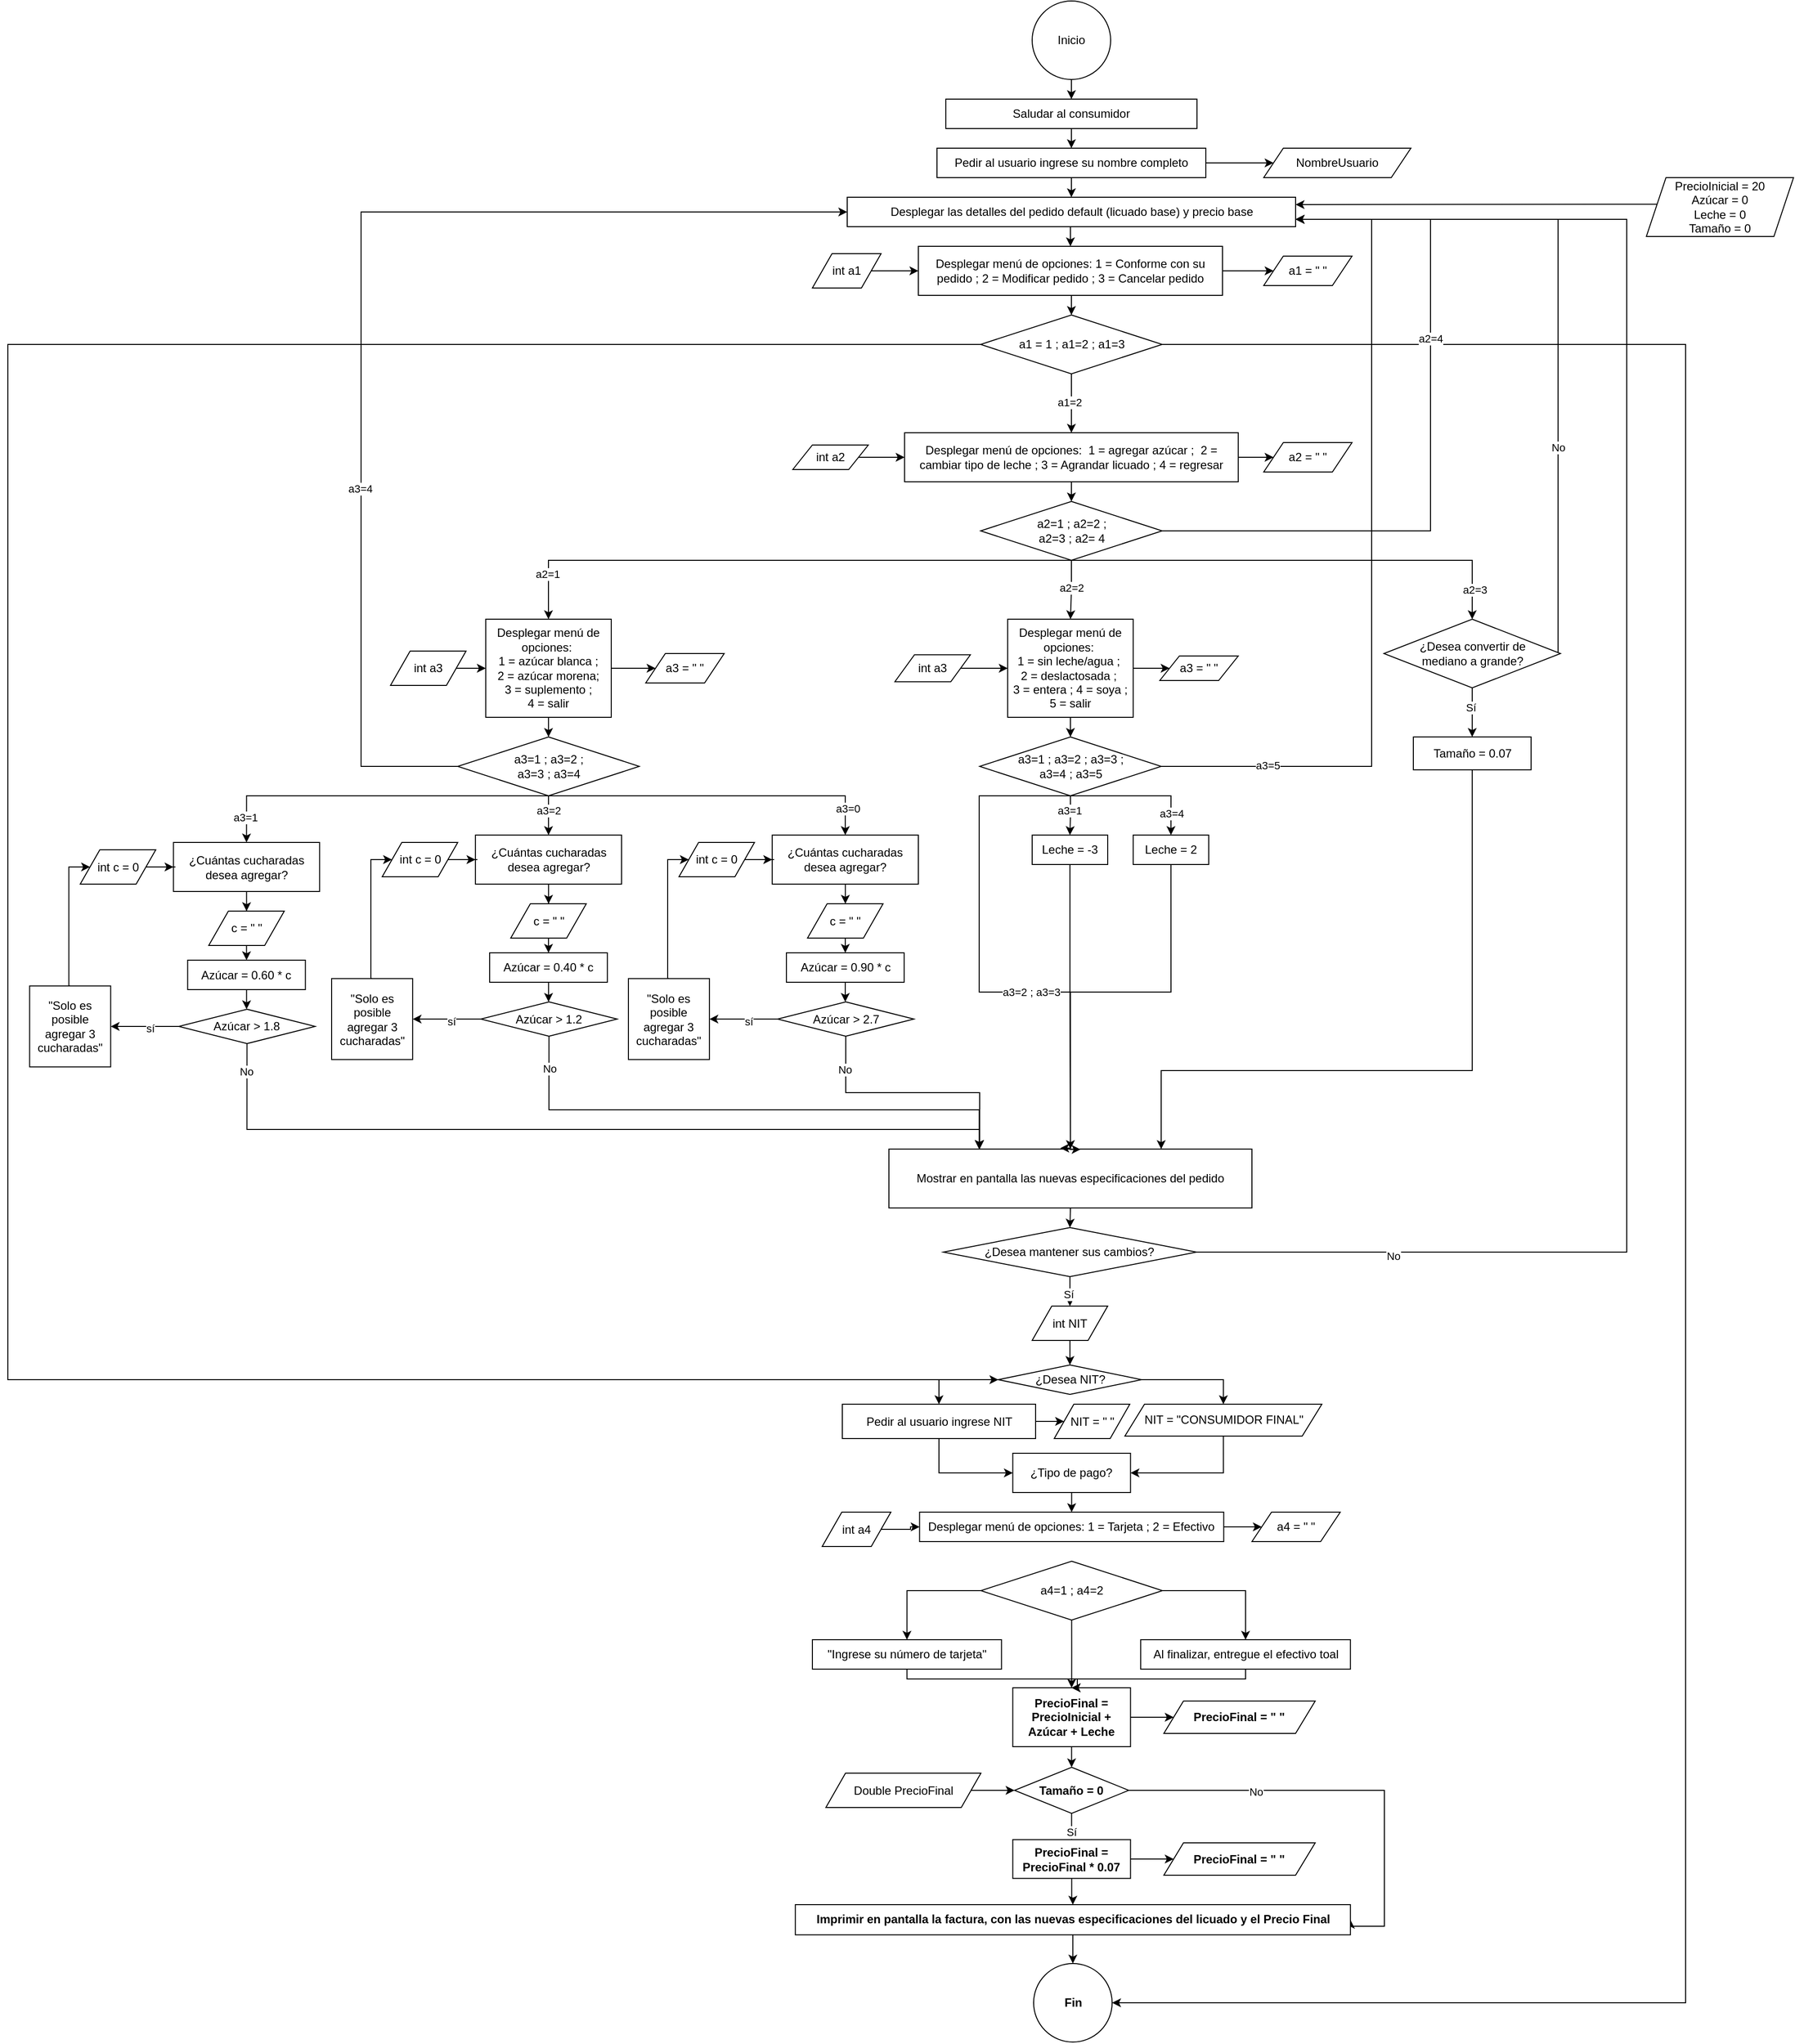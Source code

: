 <mxfile version="24.0.7" type="device">
  <diagram name="Página-1" id="f4ME4mft7RAecmG14nux">
    <mxGraphModel dx="6487" dy="2624" grid="1" gridSize="10" guides="1" tooltips="1" connect="1" arrows="1" fold="1" page="1" pageScale="1" pageWidth="827" pageHeight="1169" math="0" shadow="0">
      <root>
        <mxCell id="0" />
        <mxCell id="1" parent="0" />
        <mxCell id="KkR8MlcNK8oAM6XFenOb-17" style="edgeStyle=orthogonalEdgeStyle;rounded=0;orthogonalLoop=1;jettySize=auto;html=1;exitX=0.5;exitY=1;exitDx=0;exitDy=0;entryX=0.5;entryY=0;entryDx=0;entryDy=0;" edge="1" parent="1" source="KkR8MlcNK8oAM6XFenOb-1" target="KkR8MlcNK8oAM6XFenOb-2">
          <mxGeometry relative="1" as="geometry" />
        </mxCell>
        <mxCell id="KkR8MlcNK8oAM6XFenOb-1" value="Inicio" style="ellipse;whiteSpace=wrap;html=1;aspect=fixed;" vertex="1" parent="1">
          <mxGeometry x="548" y="150" width="80" height="80" as="geometry" />
        </mxCell>
        <mxCell id="KkR8MlcNK8oAM6XFenOb-19" style="edgeStyle=orthogonalEdgeStyle;rounded=0;orthogonalLoop=1;jettySize=auto;html=1;exitX=0.5;exitY=1;exitDx=0;exitDy=0;entryX=0.5;entryY=0;entryDx=0;entryDy=0;" edge="1" parent="1" source="KkR8MlcNK8oAM6XFenOb-2" target="KkR8MlcNK8oAM6XFenOb-3">
          <mxGeometry relative="1" as="geometry" />
        </mxCell>
        <mxCell id="KkR8MlcNK8oAM6XFenOb-2" value="Saludar al consumidor" style="whiteSpace=wrap;html=1;" vertex="1" parent="1">
          <mxGeometry x="460" y="250" width="256" height="30" as="geometry" />
        </mxCell>
        <mxCell id="KkR8MlcNK8oAM6XFenOb-11" style="edgeStyle=orthogonalEdgeStyle;rounded=0;orthogonalLoop=1;jettySize=auto;html=1;exitX=1;exitY=0.5;exitDx=0;exitDy=0;entryX=0;entryY=0.5;entryDx=0;entryDy=0;" edge="1" parent="1" source="KkR8MlcNK8oAM6XFenOb-3" target="KkR8MlcNK8oAM6XFenOb-7">
          <mxGeometry relative="1" as="geometry" />
        </mxCell>
        <mxCell id="KkR8MlcNK8oAM6XFenOb-20" style="edgeStyle=orthogonalEdgeStyle;rounded=0;orthogonalLoop=1;jettySize=auto;html=1;exitX=0.5;exitY=1;exitDx=0;exitDy=0;entryX=0.5;entryY=0;entryDx=0;entryDy=0;" edge="1" parent="1" source="KkR8MlcNK8oAM6XFenOb-3" target="KkR8MlcNK8oAM6XFenOb-4">
          <mxGeometry relative="1" as="geometry" />
        </mxCell>
        <mxCell id="KkR8MlcNK8oAM6XFenOb-3" value="Pedir al usuario ingrese su nombre completo" style="whiteSpace=wrap;html=1;" vertex="1" parent="1">
          <mxGeometry x="451" y="300" width="274" height="30" as="geometry" />
        </mxCell>
        <mxCell id="KkR8MlcNK8oAM6XFenOb-21" style="edgeStyle=orthogonalEdgeStyle;rounded=0;orthogonalLoop=1;jettySize=auto;html=1;exitX=0.5;exitY=1;exitDx=0;exitDy=0;entryX=0.5;entryY=0;entryDx=0;entryDy=0;" edge="1" parent="1" source="KkR8MlcNK8oAM6XFenOb-4" target="KkR8MlcNK8oAM6XFenOb-5">
          <mxGeometry relative="1" as="geometry" />
        </mxCell>
        <mxCell id="KkR8MlcNK8oAM6XFenOb-4" value="Desplegar las detalles del pedido default (licuado base) y precio base" style="whiteSpace=wrap;html=1;" vertex="1" parent="1">
          <mxGeometry x="359.5" y="350" width="457" height="30" as="geometry" />
        </mxCell>
        <mxCell id="KkR8MlcNK8oAM6XFenOb-25" value="" style="edgeStyle=orthogonalEdgeStyle;rounded=0;orthogonalLoop=1;jettySize=auto;html=1;" edge="1" parent="1" source="KkR8MlcNK8oAM6XFenOb-5" target="KkR8MlcNK8oAM6XFenOb-14">
          <mxGeometry relative="1" as="geometry" />
        </mxCell>
        <mxCell id="KkR8MlcNK8oAM6XFenOb-27" style="edgeStyle=orthogonalEdgeStyle;rounded=0;orthogonalLoop=1;jettySize=auto;html=1;exitX=0.5;exitY=1;exitDx=0;exitDy=0;entryX=0.5;entryY=0;entryDx=0;entryDy=0;" edge="1" parent="1" source="KkR8MlcNK8oAM6XFenOb-5" target="KkR8MlcNK8oAM6XFenOb-23">
          <mxGeometry relative="1" as="geometry" />
        </mxCell>
        <mxCell id="KkR8MlcNK8oAM6XFenOb-5" value="Desplegar menú de opciones: 1 = Conforme con su pedido ; 2 = Modificar pedido ; 3 = Cancelar pedido" style="whiteSpace=wrap;html=1;" vertex="1" parent="1">
          <mxGeometry x="432" y="400" width="310" height="50" as="geometry" />
        </mxCell>
        <mxCell id="KkR8MlcNK8oAM6XFenOb-12" style="edgeStyle=orthogonalEdgeStyle;rounded=0;orthogonalLoop=1;jettySize=auto;html=1;exitX=1;exitY=0.5;exitDx=0;exitDy=0;entryX=0;entryY=0.5;entryDx=0;entryDy=0;" edge="1" parent="1" source="KkR8MlcNK8oAM6XFenOb-6" target="KkR8MlcNK8oAM6XFenOb-5">
          <mxGeometry relative="1" as="geometry" />
        </mxCell>
        <mxCell id="KkR8MlcNK8oAM6XFenOb-6" value="int a1" style="shape=parallelogram;perimeter=parallelogramPerimeter;whiteSpace=wrap;html=1;fixedSize=1;" vertex="1" parent="1">
          <mxGeometry x="324" y="407.5" width="70" height="35" as="geometry" />
        </mxCell>
        <mxCell id="KkR8MlcNK8oAM6XFenOb-7" value="NombreUsuario" style="shape=parallelogram;perimeter=parallelogramPerimeter;whiteSpace=wrap;html=1;fixedSize=1;" vertex="1" parent="1">
          <mxGeometry x="784" y="300" width="150" height="30" as="geometry" />
        </mxCell>
        <mxCell id="KkR8MlcNK8oAM6XFenOb-10" style="edgeStyle=orthogonalEdgeStyle;rounded=0;orthogonalLoop=1;jettySize=auto;html=1;entryX=1;entryY=0.25;entryDx=0;entryDy=0;exitX=0.074;exitY=0.453;exitDx=0;exitDy=0;exitPerimeter=0;" edge="1" parent="1" source="KkR8MlcNK8oAM6XFenOb-8" target="KkR8MlcNK8oAM6XFenOb-4">
          <mxGeometry relative="1" as="geometry" />
        </mxCell>
        <mxCell id="KkR8MlcNK8oAM6XFenOb-8" value="PrecioInicial = 20&lt;div&gt;Azúcar = 0&lt;/div&gt;&lt;div&gt;Leche = 0&lt;/div&gt;&lt;div&gt;Tamaño = 0&lt;/div&gt;" style="shape=parallelogram;perimeter=parallelogramPerimeter;whiteSpace=wrap;html=1;fixedSize=1;" vertex="1" parent="1">
          <mxGeometry x="1174" y="330" width="150" height="60" as="geometry" />
        </mxCell>
        <mxCell id="KkR8MlcNK8oAM6XFenOb-14" value="a1 = &quot; &quot;" style="shape=parallelogram;perimeter=parallelogramPerimeter;whiteSpace=wrap;html=1;fixedSize=1;" vertex="1" parent="1">
          <mxGeometry x="784" y="410" width="90" height="30" as="geometry" />
        </mxCell>
        <mxCell id="KkR8MlcNK8oAM6XFenOb-29" style="edgeStyle=orthogonalEdgeStyle;rounded=0;orthogonalLoop=1;jettySize=auto;html=1;exitX=0.5;exitY=1;exitDx=0;exitDy=0;entryX=0.5;entryY=0;entryDx=0;entryDy=0;" edge="1" parent="1" source="KkR8MlcNK8oAM6XFenOb-23" target="KkR8MlcNK8oAM6XFenOb-28">
          <mxGeometry relative="1" as="geometry" />
        </mxCell>
        <mxCell id="KkR8MlcNK8oAM6XFenOb-30" value="a1=2" style="edgeLabel;html=1;align=center;verticalAlign=middle;resizable=0;points=[];" vertex="1" connectable="0" parent="KkR8MlcNK8oAM6XFenOb-29">
          <mxGeometry x="-0.028" y="-2" relative="1" as="geometry">
            <mxPoint as="offset" />
          </mxGeometry>
        </mxCell>
        <mxCell id="KkR8MlcNK8oAM6XFenOb-295" style="edgeStyle=orthogonalEdgeStyle;rounded=0;orthogonalLoop=1;jettySize=auto;html=1;exitX=0;exitY=0.5;exitDx=0;exitDy=0;entryX=0;entryY=0.5;entryDx=0;entryDy=0;" edge="1" parent="1" source="KkR8MlcNK8oAM6XFenOb-23" target="KkR8MlcNK8oAM6XFenOb-210">
          <mxGeometry relative="1" as="geometry">
            <Array as="points">
              <mxPoint x="-496" y="500" />
              <mxPoint x="-496" y="1555" />
            </Array>
          </mxGeometry>
        </mxCell>
        <mxCell id="KkR8MlcNK8oAM6XFenOb-296" style="edgeStyle=orthogonalEdgeStyle;rounded=0;orthogonalLoop=1;jettySize=auto;html=1;exitX=1;exitY=0.5;exitDx=0;exitDy=0;entryX=1;entryY=0.5;entryDx=0;entryDy=0;" edge="1" parent="1" source="KkR8MlcNK8oAM6XFenOb-23" target="KkR8MlcNK8oAM6XFenOb-290">
          <mxGeometry relative="1" as="geometry">
            <Array as="points">
              <mxPoint x="1214" y="500" />
              <mxPoint x="1214" y="2190" />
            </Array>
          </mxGeometry>
        </mxCell>
        <mxCell id="KkR8MlcNK8oAM6XFenOb-23" value="a1 = 1 ; a1=2 ; a1=3" style="rhombus;whiteSpace=wrap;html=1;" vertex="1" parent="1">
          <mxGeometry x="495.5" y="470" width="185" height="60" as="geometry" />
        </mxCell>
        <mxCell id="KkR8MlcNK8oAM6XFenOb-34" value="" style="edgeStyle=orthogonalEdgeStyle;rounded=0;orthogonalLoop=1;jettySize=auto;html=1;" edge="1" parent="1" source="KkR8MlcNK8oAM6XFenOb-28" target="KkR8MlcNK8oAM6XFenOb-32">
          <mxGeometry relative="1" as="geometry" />
        </mxCell>
        <mxCell id="KkR8MlcNK8oAM6XFenOb-36" style="edgeStyle=orthogonalEdgeStyle;rounded=0;orthogonalLoop=1;jettySize=auto;html=1;exitX=0.5;exitY=1;exitDx=0;exitDy=0;entryX=0.5;entryY=0;entryDx=0;entryDy=0;" edge="1" parent="1" source="KkR8MlcNK8oAM6XFenOb-28" target="KkR8MlcNK8oAM6XFenOb-35">
          <mxGeometry relative="1" as="geometry" />
        </mxCell>
        <mxCell id="KkR8MlcNK8oAM6XFenOb-28" value="Desplegar menú de opciones:&amp;nbsp; 1 = agregar azúcar ;&amp;nbsp; 2 = cambiar tipo de leche ; 3 = Agrandar licuado ; 4 = regresar" style="whiteSpace=wrap;html=1;" vertex="1" parent="1">
          <mxGeometry x="417.94" y="590" width="340.12" height="50" as="geometry" />
        </mxCell>
        <mxCell id="KkR8MlcNK8oAM6XFenOb-33" value="" style="edgeStyle=orthogonalEdgeStyle;rounded=0;orthogonalLoop=1;jettySize=auto;html=1;" edge="1" parent="1" source="KkR8MlcNK8oAM6XFenOb-31" target="KkR8MlcNK8oAM6XFenOb-28">
          <mxGeometry relative="1" as="geometry" />
        </mxCell>
        <mxCell id="KkR8MlcNK8oAM6XFenOb-31" value="int a2" style="shape=parallelogram;perimeter=parallelogramPerimeter;whiteSpace=wrap;html=1;fixedSize=1;" vertex="1" parent="1">
          <mxGeometry x="304" y="602.5" width="77" height="25" as="geometry" />
        </mxCell>
        <mxCell id="KkR8MlcNK8oAM6XFenOb-32" value="a2 = &quot; &quot;" style="shape=parallelogram;perimeter=parallelogramPerimeter;whiteSpace=wrap;html=1;fixedSize=1;" vertex="1" parent="1">
          <mxGeometry x="784" y="600" width="90" height="30" as="geometry" />
        </mxCell>
        <mxCell id="KkR8MlcNK8oAM6XFenOb-45" value="" style="edgeStyle=orthogonalEdgeStyle;rounded=0;orthogonalLoop=1;jettySize=auto;html=1;" edge="1" parent="1" source="KkR8MlcNK8oAM6XFenOb-35" target="KkR8MlcNK8oAM6XFenOb-38">
          <mxGeometry relative="1" as="geometry" />
        </mxCell>
        <mxCell id="KkR8MlcNK8oAM6XFenOb-46" value="a2=2" style="edgeLabel;html=1;align=center;verticalAlign=middle;resizable=0;points=[];" vertex="1" connectable="0" parent="KkR8MlcNK8oAM6XFenOb-45">
          <mxGeometry x="-0.104" relative="1" as="geometry">
            <mxPoint as="offset" />
          </mxGeometry>
        </mxCell>
        <mxCell id="KkR8MlcNK8oAM6XFenOb-52" style="edgeStyle=orthogonalEdgeStyle;rounded=0;orthogonalLoop=1;jettySize=auto;html=1;exitX=0.5;exitY=1;exitDx=0;exitDy=0;" edge="1" parent="1" source="KkR8MlcNK8oAM6XFenOb-35" target="KkR8MlcNK8oAM6XFenOb-47">
          <mxGeometry relative="1" as="geometry">
            <Array as="points">
              <mxPoint x="55.0" y="720" />
            </Array>
          </mxGeometry>
        </mxCell>
        <mxCell id="KkR8MlcNK8oAM6XFenOb-53" value="a2=1" style="edgeLabel;html=1;align=center;verticalAlign=middle;resizable=0;points=[];" vertex="1" connectable="0" parent="KkR8MlcNK8oAM6XFenOb-52">
          <mxGeometry x="0.843" y="-1" relative="1" as="geometry">
            <mxPoint as="offset" />
          </mxGeometry>
        </mxCell>
        <mxCell id="KkR8MlcNK8oAM6XFenOb-114" style="edgeStyle=orthogonalEdgeStyle;rounded=0;orthogonalLoop=1;jettySize=auto;html=1;exitX=1;exitY=0.5;exitDx=0;exitDy=0;entryX=1;entryY=0.75;entryDx=0;entryDy=0;" edge="1" parent="1" source="KkR8MlcNK8oAM6XFenOb-35" target="KkR8MlcNK8oAM6XFenOb-4">
          <mxGeometry relative="1" as="geometry">
            <Array as="points">
              <mxPoint x="954" y="690" />
              <mxPoint x="954" y="372" />
            </Array>
          </mxGeometry>
        </mxCell>
        <mxCell id="KkR8MlcNK8oAM6XFenOb-115" value="a2=4" style="edgeLabel;html=1;align=center;verticalAlign=middle;resizable=0;points=[];" vertex="1" connectable="0" parent="KkR8MlcNK8oAM6XFenOb-114">
          <mxGeometry x="0.29" relative="1" as="geometry">
            <mxPoint as="offset" />
          </mxGeometry>
        </mxCell>
        <mxCell id="KkR8MlcNK8oAM6XFenOb-187" style="edgeStyle=orthogonalEdgeStyle;rounded=0;orthogonalLoop=1;jettySize=auto;html=1;exitX=0.5;exitY=1;exitDx=0;exitDy=0;entryX=0.5;entryY=0;entryDx=0;entryDy=0;" edge="1" parent="1" source="KkR8MlcNK8oAM6XFenOb-35" target="KkR8MlcNK8oAM6XFenOb-110">
          <mxGeometry relative="1" as="geometry">
            <Array as="points">
              <mxPoint x="996" y="720" />
            </Array>
          </mxGeometry>
        </mxCell>
        <mxCell id="KkR8MlcNK8oAM6XFenOb-188" value="a2=3" style="edgeLabel;html=1;align=center;verticalAlign=middle;resizable=0;points=[];" vertex="1" connectable="0" parent="KkR8MlcNK8oAM6XFenOb-187">
          <mxGeometry x="0.87" y="2" relative="1" as="geometry">
            <mxPoint as="offset" />
          </mxGeometry>
        </mxCell>
        <mxCell id="KkR8MlcNK8oAM6XFenOb-35" value="a2=1 ; a2=2 ;&lt;div&gt;a2=3 ; a2= 4&lt;/div&gt;" style="rhombus;whiteSpace=wrap;html=1;" vertex="1" parent="1">
          <mxGeometry x="495.5" y="660" width="185" height="60" as="geometry" />
        </mxCell>
        <mxCell id="KkR8MlcNK8oAM6XFenOb-44" value="" style="edgeStyle=orthogonalEdgeStyle;rounded=0;orthogonalLoop=1;jettySize=auto;html=1;" edge="1" parent="1" source="KkR8MlcNK8oAM6XFenOb-38" target="KkR8MlcNK8oAM6XFenOb-43">
          <mxGeometry relative="1" as="geometry" />
        </mxCell>
        <mxCell id="KkR8MlcNK8oAM6XFenOb-168" style="edgeStyle=orthogonalEdgeStyle;rounded=0;orthogonalLoop=1;jettySize=auto;html=1;exitX=0.5;exitY=1;exitDx=0;exitDy=0;entryX=0.5;entryY=0;entryDx=0;entryDy=0;" edge="1" parent="1" source="KkR8MlcNK8oAM6XFenOb-38" target="KkR8MlcNK8oAM6XFenOb-106">
          <mxGeometry relative="1" as="geometry" />
        </mxCell>
        <mxCell id="KkR8MlcNK8oAM6XFenOb-38" value="Desplegar menú de opciones:&amp;nbsp;&lt;div&gt;1 = sin leche/agua ;&amp;nbsp;&lt;/div&gt;&lt;div&gt;2 = deslactosada ;&amp;nbsp;&lt;/div&gt;&lt;div&gt;3 = entera ; 4 = soya ; 5 = salir&lt;/div&gt;" style="whiteSpace=wrap;html=1;" vertex="1" parent="1">
          <mxGeometry x="523.05" y="780" width="127.9" height="100" as="geometry" />
        </mxCell>
        <mxCell id="KkR8MlcNK8oAM6XFenOb-39" style="edgeStyle=orthogonalEdgeStyle;rounded=0;orthogonalLoop=1;jettySize=auto;html=1;exitX=1;exitY=0.5;exitDx=0;exitDy=0;entryX=0;entryY=0.5;entryDx=0;entryDy=0;" edge="1" parent="1" source="KkR8MlcNK8oAM6XFenOb-40" target="KkR8MlcNK8oAM6XFenOb-38">
          <mxGeometry relative="1" as="geometry" />
        </mxCell>
        <mxCell id="KkR8MlcNK8oAM6XFenOb-40" value="int a3" style="shape=parallelogram;perimeter=parallelogramPerimeter;whiteSpace=wrap;html=1;fixedSize=1;" vertex="1" parent="1">
          <mxGeometry x="408.06" y="816.25" width="77" height="27.5" as="geometry" />
        </mxCell>
        <mxCell id="KkR8MlcNK8oAM6XFenOb-43" value="a3 = &quot; &quot;" style="shape=parallelogram;perimeter=parallelogramPerimeter;whiteSpace=wrap;html=1;fixedSize=1;" vertex="1" parent="1">
          <mxGeometry x="678.06" y="817.5" width="80" height="25" as="geometry" />
        </mxCell>
        <mxCell id="KkR8MlcNK8oAM6XFenOb-51" value="" style="edgeStyle=orthogonalEdgeStyle;rounded=0;orthogonalLoop=1;jettySize=auto;html=1;" edge="1" parent="1" source="KkR8MlcNK8oAM6XFenOb-47" target="KkR8MlcNK8oAM6XFenOb-50">
          <mxGeometry relative="1" as="geometry" />
        </mxCell>
        <mxCell id="KkR8MlcNK8oAM6XFenOb-113" style="edgeStyle=orthogonalEdgeStyle;rounded=0;orthogonalLoop=1;jettySize=auto;html=1;exitX=0.5;exitY=1;exitDx=0;exitDy=0;entryX=0.5;entryY=0;entryDx=0;entryDy=0;" edge="1" parent="1" source="KkR8MlcNK8oAM6XFenOb-47" target="KkR8MlcNK8oAM6XFenOb-112">
          <mxGeometry relative="1" as="geometry" />
        </mxCell>
        <mxCell id="KkR8MlcNK8oAM6XFenOb-47" value="Desplegar menú de opciones:&amp;nbsp;&lt;div&gt;1 = azúcar blanca ;&lt;/div&gt;&lt;div&gt;2 = azúcar morena;&lt;/div&gt;&lt;div&gt;3 = suplemento ;&lt;/div&gt;&lt;div&gt;4 = salir&lt;/div&gt;" style="whiteSpace=wrap;html=1;" vertex="1" parent="1">
          <mxGeometry x="-8.9" y="780" width="127.9" height="100" as="geometry" />
        </mxCell>
        <mxCell id="KkR8MlcNK8oAM6XFenOb-48" style="edgeStyle=orthogonalEdgeStyle;rounded=0;orthogonalLoop=1;jettySize=auto;html=1;exitX=1;exitY=0.5;exitDx=0;exitDy=0;entryX=0;entryY=0.5;entryDx=0;entryDy=0;" edge="1" parent="1" source="KkR8MlcNK8oAM6XFenOb-49" target="KkR8MlcNK8oAM6XFenOb-47">
          <mxGeometry relative="1" as="geometry" />
        </mxCell>
        <mxCell id="KkR8MlcNK8oAM6XFenOb-49" value="int a3" style="shape=parallelogram;perimeter=parallelogramPerimeter;whiteSpace=wrap;html=1;fixedSize=1;" vertex="1" parent="1">
          <mxGeometry x="-106.0" y="812.5" width="77" height="35" as="geometry" />
        </mxCell>
        <mxCell id="KkR8MlcNK8oAM6XFenOb-50" value="a3 = &quot; &quot;" style="shape=parallelogram;perimeter=parallelogramPerimeter;whiteSpace=wrap;html=1;fixedSize=1;" vertex="1" parent="1">
          <mxGeometry x="154.12" y="815" width="80" height="30" as="geometry" />
        </mxCell>
        <mxCell id="KkR8MlcNK8oAM6XFenOb-170" value="" style="edgeStyle=orthogonalEdgeStyle;rounded=0;orthogonalLoop=1;jettySize=auto;html=1;" edge="1" parent="1" source="KkR8MlcNK8oAM6XFenOb-106" target="KkR8MlcNK8oAM6XFenOb-169">
          <mxGeometry relative="1" as="geometry" />
        </mxCell>
        <mxCell id="KkR8MlcNK8oAM6XFenOb-171" value="a3=1" style="edgeLabel;html=1;align=center;verticalAlign=middle;resizable=0;points=[];" vertex="1" connectable="0" parent="KkR8MlcNK8oAM6XFenOb-170">
          <mxGeometry x="-0.27" y="-1" relative="1" as="geometry">
            <mxPoint as="offset" />
          </mxGeometry>
        </mxCell>
        <mxCell id="KkR8MlcNK8oAM6XFenOb-173" style="edgeStyle=orthogonalEdgeStyle;rounded=0;orthogonalLoop=1;jettySize=auto;html=1;exitX=0.5;exitY=1;exitDx=0;exitDy=0;entryX=0.5;entryY=0;entryDx=0;entryDy=0;" edge="1" parent="1" source="KkR8MlcNK8oAM6XFenOb-106" target="KkR8MlcNK8oAM6XFenOb-172">
          <mxGeometry relative="1" as="geometry">
            <Array as="points">
              <mxPoint x="690" y="960" />
            </Array>
          </mxGeometry>
        </mxCell>
        <mxCell id="KkR8MlcNK8oAM6XFenOb-174" value="a3=4" style="edgeLabel;html=1;align=center;verticalAlign=middle;resizable=0;points=[];" vertex="1" connectable="0" parent="KkR8MlcNK8oAM6XFenOb-173">
          <mxGeometry x="0.688" relative="1" as="geometry">
            <mxPoint as="offset" />
          </mxGeometry>
        </mxCell>
        <mxCell id="KkR8MlcNK8oAM6XFenOb-199" style="edgeStyle=orthogonalEdgeStyle;rounded=0;orthogonalLoop=1;jettySize=auto;html=1;exitX=1;exitY=0.5;exitDx=0;exitDy=0;entryX=1;entryY=0.75;entryDx=0;entryDy=0;" edge="1" parent="1" source="KkR8MlcNK8oAM6XFenOb-106" target="KkR8MlcNK8oAM6XFenOb-4">
          <mxGeometry relative="1" as="geometry">
            <Array as="points">
              <mxPoint x="894" y="930" />
              <mxPoint x="894" y="372" />
            </Array>
          </mxGeometry>
        </mxCell>
        <mxCell id="KkR8MlcNK8oAM6XFenOb-200" value="a3=5" style="edgeLabel;html=1;align=center;verticalAlign=middle;resizable=0;points=[];" vertex="1" connectable="0" parent="KkR8MlcNK8oAM6XFenOb-199">
          <mxGeometry x="-0.746" y="1" relative="1" as="geometry">
            <mxPoint as="offset" />
          </mxGeometry>
        </mxCell>
        <mxCell id="KkR8MlcNK8oAM6XFenOb-106" value="a3=1 ; a3=2 ; a3=3 ;&lt;div&gt;a3=4 ; a3=5&lt;/div&gt;" style="rhombus;whiteSpace=wrap;html=1;" vertex="1" parent="1">
          <mxGeometry x="494.5" y="900" width="185" height="60" as="geometry" />
        </mxCell>
        <mxCell id="KkR8MlcNK8oAM6XFenOb-108" value="" style="edgeStyle=orthogonalEdgeStyle;rounded=0;orthogonalLoop=1;jettySize=auto;html=1;" edge="1" parent="1" source="KkR8MlcNK8oAM6XFenOb-110" target="KkR8MlcNK8oAM6XFenOb-111">
          <mxGeometry relative="1" as="geometry" />
        </mxCell>
        <mxCell id="KkR8MlcNK8oAM6XFenOb-109" value="Sí" style="edgeLabel;html=1;align=center;verticalAlign=middle;resizable=0;points=[];" vertex="1" connectable="0" parent="KkR8MlcNK8oAM6XFenOb-108">
          <mxGeometry x="-0.229" y="-2" relative="1" as="geometry">
            <mxPoint as="offset" />
          </mxGeometry>
        </mxCell>
        <mxCell id="KkR8MlcNK8oAM6XFenOb-202" style="edgeStyle=orthogonalEdgeStyle;rounded=0;orthogonalLoop=1;jettySize=auto;html=1;exitX=1;exitY=0.5;exitDx=0;exitDy=0;entryX=1;entryY=0.75;entryDx=0;entryDy=0;" edge="1" parent="1" source="KkR8MlcNK8oAM6XFenOb-110" target="KkR8MlcNK8oAM6XFenOb-4">
          <mxGeometry relative="1" as="geometry">
            <Array as="points">
              <mxPoint x="1084" y="815" />
              <mxPoint x="1084" y="373" />
            </Array>
          </mxGeometry>
        </mxCell>
        <mxCell id="KkR8MlcNK8oAM6XFenOb-203" value="No" style="edgeLabel;html=1;align=center;verticalAlign=middle;resizable=0;points=[];" vertex="1" connectable="0" parent="KkR8MlcNK8oAM6XFenOb-202">
          <mxGeometry x="-0.403" relative="1" as="geometry">
            <mxPoint as="offset" />
          </mxGeometry>
        </mxCell>
        <mxCell id="KkR8MlcNK8oAM6XFenOb-110" value="¿Desea convertir de&lt;div&gt;mediano a grande?&lt;/div&gt;" style="rhombus;whiteSpace=wrap;html=1;" vertex="1" parent="1">
          <mxGeometry x="906.5" y="780" width="180" height="70" as="geometry" />
        </mxCell>
        <mxCell id="KkR8MlcNK8oAM6XFenOb-205" style="edgeStyle=orthogonalEdgeStyle;rounded=0;orthogonalLoop=1;jettySize=auto;html=1;exitX=0.5;exitY=1;exitDx=0;exitDy=0;entryX=0.75;entryY=0;entryDx=0;entryDy=0;" edge="1" parent="1" source="KkR8MlcNK8oAM6XFenOb-111" target="KkR8MlcNK8oAM6XFenOb-117">
          <mxGeometry relative="1" as="geometry">
            <Array as="points">
              <mxPoint x="997" y="1240" />
              <mxPoint x="680" y="1240" />
            </Array>
          </mxGeometry>
        </mxCell>
        <mxCell id="KkR8MlcNK8oAM6XFenOb-111" value="Tamaño = 0.07" style="whiteSpace=wrap;html=1;" vertex="1" parent="1">
          <mxGeometry x="936.5" y="900" width="120" height="33.53" as="geometry" />
        </mxCell>
        <mxCell id="KkR8MlcNK8oAM6XFenOb-119" value="" style="edgeStyle=orthogonalEdgeStyle;rounded=0;orthogonalLoop=1;jettySize=auto;html=1;" edge="1" parent="1" source="KkR8MlcNK8oAM6XFenOb-112" target="KkR8MlcNK8oAM6XFenOb-118">
          <mxGeometry relative="1" as="geometry" />
        </mxCell>
        <mxCell id="KkR8MlcNK8oAM6XFenOb-162" value="a3=2" style="edgeLabel;html=1;align=center;verticalAlign=middle;resizable=0;points=[];" vertex="1" connectable="0" parent="KkR8MlcNK8oAM6XFenOb-119">
          <mxGeometry x="-0.281" relative="1" as="geometry">
            <mxPoint as="offset" />
          </mxGeometry>
        </mxCell>
        <mxCell id="KkR8MlcNK8oAM6XFenOb-163" style="edgeStyle=orthogonalEdgeStyle;rounded=0;orthogonalLoop=1;jettySize=auto;html=1;exitX=0.5;exitY=1;exitDx=0;exitDy=0;entryX=0.5;entryY=0;entryDx=0;entryDy=0;" edge="1" parent="1" source="KkR8MlcNK8oAM6XFenOb-112" target="KkR8MlcNK8oAM6XFenOb-137">
          <mxGeometry relative="1" as="geometry">
            <Array as="points">
              <mxPoint x="-253" y="960" />
            </Array>
          </mxGeometry>
        </mxCell>
        <mxCell id="KkR8MlcNK8oAM6XFenOb-193" value="a3=1" style="edgeLabel;html=1;align=center;verticalAlign=middle;resizable=0;points=[];" vertex="1" connectable="0" parent="KkR8MlcNK8oAM6XFenOb-163">
          <mxGeometry x="0.856" y="-2" relative="1" as="geometry">
            <mxPoint as="offset" />
          </mxGeometry>
        </mxCell>
        <mxCell id="KkR8MlcNK8oAM6XFenOb-164" style="edgeStyle=orthogonalEdgeStyle;rounded=0;orthogonalLoop=1;jettySize=auto;html=1;exitX=0.5;exitY=1;exitDx=0;exitDy=0;entryX=0.5;entryY=0;entryDx=0;entryDy=0;" edge="1" parent="1" source="KkR8MlcNK8oAM6XFenOb-112" target="KkR8MlcNK8oAM6XFenOb-150">
          <mxGeometry relative="1" as="geometry">
            <Array as="points">
              <mxPoint x="358" y="960" />
            </Array>
          </mxGeometry>
        </mxCell>
        <mxCell id="KkR8MlcNK8oAM6XFenOb-195" value="a3=0" style="edgeLabel;html=1;align=center;verticalAlign=middle;resizable=0;points=[];" vertex="1" connectable="0" parent="KkR8MlcNK8oAM6XFenOb-164">
          <mxGeometry x="0.84" y="2" relative="1" as="geometry">
            <mxPoint as="offset" />
          </mxGeometry>
        </mxCell>
        <mxCell id="KkR8MlcNK8oAM6XFenOb-191" style="edgeStyle=orthogonalEdgeStyle;rounded=0;orthogonalLoop=1;jettySize=auto;html=1;exitX=0;exitY=0.5;exitDx=0;exitDy=0;entryX=0;entryY=0.5;entryDx=0;entryDy=0;" edge="1" parent="1" source="KkR8MlcNK8oAM6XFenOb-112" target="KkR8MlcNK8oAM6XFenOb-4">
          <mxGeometry relative="1" as="geometry">
            <Array as="points">
              <mxPoint x="-136" y="930" />
              <mxPoint x="-136" y="365" />
            </Array>
          </mxGeometry>
        </mxCell>
        <mxCell id="KkR8MlcNK8oAM6XFenOb-196" value="a3=4" style="edgeLabel;html=1;align=center;verticalAlign=middle;resizable=0;points=[];" vertex="1" connectable="0" parent="KkR8MlcNK8oAM6XFenOb-191">
          <mxGeometry x="-0.341" y="1" relative="1" as="geometry">
            <mxPoint as="offset" />
          </mxGeometry>
        </mxCell>
        <mxCell id="KkR8MlcNK8oAM6XFenOb-112" value="a3=1 ; a3=2 ;&lt;div&gt;a3=3 ;&amp;nbsp;&lt;span style=&quot;background-color: initial;&quot;&gt;a3=4&lt;/span&gt;&lt;/div&gt;" style="rhombus;whiteSpace=wrap;html=1;" vertex="1" parent="1">
          <mxGeometry x="-37.45" y="900" width="185" height="60" as="geometry" />
        </mxCell>
        <mxCell id="KkR8MlcNK8oAM6XFenOb-229" style="edgeStyle=orthogonalEdgeStyle;rounded=0;orthogonalLoop=1;jettySize=auto;html=1;exitX=0.5;exitY=1;exitDx=0;exitDy=0;entryX=0.5;entryY=0;entryDx=0;entryDy=0;" edge="1" parent="1" source="KkR8MlcNK8oAM6XFenOb-117" target="KkR8MlcNK8oAM6XFenOb-207">
          <mxGeometry relative="1" as="geometry" />
        </mxCell>
        <mxCell id="KkR8MlcNK8oAM6XFenOb-117" value="Mostrar en pantalla las nuevas especificaciones del pedido" style="rounded=0;whiteSpace=wrap;html=1;" vertex="1" parent="1">
          <mxGeometry x="402" y="1320" width="370" height="60" as="geometry" />
        </mxCell>
        <mxCell id="KkR8MlcNK8oAM6XFenOb-123" value="" style="edgeStyle=orthogonalEdgeStyle;rounded=0;orthogonalLoop=1;jettySize=auto;html=1;" edge="1" parent="1" source="KkR8MlcNK8oAM6XFenOb-118" target="KkR8MlcNK8oAM6XFenOb-122">
          <mxGeometry relative="1" as="geometry" />
        </mxCell>
        <mxCell id="KkR8MlcNK8oAM6XFenOb-118" value="¿Cuántas cucharadas desea agregar?" style="whiteSpace=wrap;html=1;" vertex="1" parent="1">
          <mxGeometry x="-19.43" y="1000" width="148.95" height="50" as="geometry" />
        </mxCell>
        <mxCell id="KkR8MlcNK8oAM6XFenOb-124" value="" style="edgeStyle=orthogonalEdgeStyle;rounded=0;orthogonalLoop=1;jettySize=auto;html=1;" edge="1" parent="1" source="KkR8MlcNK8oAM6XFenOb-120" target="KkR8MlcNK8oAM6XFenOb-118">
          <mxGeometry relative="1" as="geometry" />
        </mxCell>
        <mxCell id="KkR8MlcNK8oAM6XFenOb-120" value="int c = 0" style="shape=parallelogram;perimeter=parallelogramPerimeter;whiteSpace=wrap;html=1;fixedSize=1;" vertex="1" parent="1">
          <mxGeometry x="-114.45" y="1007.5" width="77" height="35" as="geometry" />
        </mxCell>
        <mxCell id="KkR8MlcNK8oAM6XFenOb-127" style="edgeStyle=orthogonalEdgeStyle;rounded=0;orthogonalLoop=1;jettySize=auto;html=1;exitX=0.5;exitY=1;exitDx=0;exitDy=0;entryX=0.5;entryY=0;entryDx=0;entryDy=0;" edge="1" parent="1" source="KkR8MlcNK8oAM6XFenOb-122" target="KkR8MlcNK8oAM6XFenOb-125">
          <mxGeometry relative="1" as="geometry" />
        </mxCell>
        <mxCell id="KkR8MlcNK8oAM6XFenOb-122" value="c = &quot; &quot;" style="shape=parallelogram;perimeter=parallelogramPerimeter;whiteSpace=wrap;html=1;fixedSize=1;" vertex="1" parent="1">
          <mxGeometry x="16.55" y="1070" width="77" height="35" as="geometry" />
        </mxCell>
        <mxCell id="KkR8MlcNK8oAM6XFenOb-129" value="" style="edgeStyle=orthogonalEdgeStyle;rounded=0;orthogonalLoop=1;jettySize=auto;html=1;" edge="1" parent="1" source="KkR8MlcNK8oAM6XFenOb-125" target="KkR8MlcNK8oAM6XFenOb-128">
          <mxGeometry relative="1" as="geometry" />
        </mxCell>
        <mxCell id="KkR8MlcNK8oAM6XFenOb-125" value="Azúcar = 0.40 * c" style="whiteSpace=wrap;html=1;" vertex="1" parent="1">
          <mxGeometry x="-4.95" y="1120" width="120" height="30" as="geometry" />
        </mxCell>
        <mxCell id="KkR8MlcNK8oAM6XFenOb-131" value="" style="edgeStyle=orthogonalEdgeStyle;rounded=0;orthogonalLoop=1;jettySize=auto;html=1;" edge="1" parent="1" source="KkR8MlcNK8oAM6XFenOb-128" target="KkR8MlcNK8oAM6XFenOb-130">
          <mxGeometry relative="1" as="geometry" />
        </mxCell>
        <mxCell id="KkR8MlcNK8oAM6XFenOb-135" value="sí" style="edgeLabel;html=1;align=center;verticalAlign=middle;resizable=0;points=[];" vertex="1" connectable="0" parent="KkR8MlcNK8oAM6XFenOb-131">
          <mxGeometry x="-0.133" y="2" relative="1" as="geometry">
            <mxPoint as="offset" />
          </mxGeometry>
        </mxCell>
        <mxCell id="KkR8MlcNK8oAM6XFenOb-181" style="edgeStyle=orthogonalEdgeStyle;rounded=0;orthogonalLoop=1;jettySize=auto;html=1;exitX=0.5;exitY=1;exitDx=0;exitDy=0;" edge="1" parent="1" source="KkR8MlcNK8oAM6XFenOb-128">
          <mxGeometry relative="1" as="geometry">
            <mxPoint x="494.0" y="1320.0" as="targetPoint" />
            <Array as="points">
              <mxPoint x="56.0" y="1280" />
              <mxPoint x="494.0" y="1280" />
            </Array>
          </mxGeometry>
        </mxCell>
        <mxCell id="KkR8MlcNK8oAM6XFenOb-183" value="No" style="edgeLabel;html=1;align=center;verticalAlign=middle;resizable=0;points=[];" vertex="1" connectable="0" parent="KkR8MlcNK8oAM6XFenOb-181">
          <mxGeometry x="-0.88" relative="1" as="geometry">
            <mxPoint as="offset" />
          </mxGeometry>
        </mxCell>
        <mxCell id="KkR8MlcNK8oAM6XFenOb-128" value="Azúcar &amp;gt; 1.2" style="rhombus;whiteSpace=wrap;html=1;" vertex="1" parent="1">
          <mxGeometry x="-13.94" y="1170" width="138.95" height="35" as="geometry" />
        </mxCell>
        <mxCell id="KkR8MlcNK8oAM6XFenOb-133" style="edgeStyle=orthogonalEdgeStyle;rounded=0;orthogonalLoop=1;jettySize=auto;html=1;exitX=0.5;exitY=0;exitDx=0;exitDy=0;entryX=0;entryY=0.5;entryDx=0;entryDy=0;" edge="1" parent="1" source="KkR8MlcNK8oAM6XFenOb-130" target="KkR8MlcNK8oAM6XFenOb-120">
          <mxGeometry relative="1" as="geometry">
            <Array as="points">
              <mxPoint x="-126.0" y="1146" />
              <mxPoint x="-126.0" y="1025" />
            </Array>
          </mxGeometry>
        </mxCell>
        <mxCell id="KkR8MlcNK8oAM6XFenOb-130" value="&quot;Solo es posible agregar 3 cucharadas&quot;" style="whiteSpace=wrap;html=1;" vertex="1" parent="1">
          <mxGeometry x="-166.0" y="1146.25" width="82.59" height="82.5" as="geometry" />
        </mxCell>
        <mxCell id="KkR8MlcNK8oAM6XFenOb-136" value="" style="edgeStyle=orthogonalEdgeStyle;rounded=0;orthogonalLoop=1;jettySize=auto;html=1;" edge="1" parent="1" source="KkR8MlcNK8oAM6XFenOb-137" target="KkR8MlcNK8oAM6XFenOb-141">
          <mxGeometry relative="1" as="geometry" />
        </mxCell>
        <mxCell id="KkR8MlcNK8oAM6XFenOb-137" value="¿Cuántas cucharadas desea agregar?" style="whiteSpace=wrap;html=1;" vertex="1" parent="1">
          <mxGeometry x="-327.22" y="1007.5" width="148.95" height="50" as="geometry" />
        </mxCell>
        <mxCell id="KkR8MlcNK8oAM6XFenOb-138" value="" style="edgeStyle=orthogonalEdgeStyle;rounded=0;orthogonalLoop=1;jettySize=auto;html=1;" edge="1" parent="1" source="KkR8MlcNK8oAM6XFenOb-139" target="KkR8MlcNK8oAM6XFenOb-137">
          <mxGeometry relative="1" as="geometry" />
        </mxCell>
        <mxCell id="KkR8MlcNK8oAM6XFenOb-139" value="int c = 0" style="shape=parallelogram;perimeter=parallelogramPerimeter;whiteSpace=wrap;html=1;fixedSize=1;" vertex="1" parent="1">
          <mxGeometry x="-422.24" y="1015" width="77" height="35" as="geometry" />
        </mxCell>
        <mxCell id="KkR8MlcNK8oAM6XFenOb-140" style="edgeStyle=orthogonalEdgeStyle;rounded=0;orthogonalLoop=1;jettySize=auto;html=1;exitX=0.5;exitY=1;exitDx=0;exitDy=0;entryX=0.5;entryY=0;entryDx=0;entryDy=0;" edge="1" parent="1" source="KkR8MlcNK8oAM6XFenOb-141" target="KkR8MlcNK8oAM6XFenOb-143">
          <mxGeometry relative="1" as="geometry" />
        </mxCell>
        <mxCell id="KkR8MlcNK8oAM6XFenOb-141" value="c = &quot; &quot;" style="shape=parallelogram;perimeter=parallelogramPerimeter;whiteSpace=wrap;html=1;fixedSize=1;" vertex="1" parent="1">
          <mxGeometry x="-291.24" y="1077.5" width="77" height="35" as="geometry" />
        </mxCell>
        <mxCell id="KkR8MlcNK8oAM6XFenOb-142" value="" style="edgeStyle=orthogonalEdgeStyle;rounded=0;orthogonalLoop=1;jettySize=auto;html=1;" edge="1" parent="1" source="KkR8MlcNK8oAM6XFenOb-143" target="KkR8MlcNK8oAM6XFenOb-146">
          <mxGeometry relative="1" as="geometry" />
        </mxCell>
        <mxCell id="KkR8MlcNK8oAM6XFenOb-143" value="Azúcar = 0.60 * c" style="whiteSpace=wrap;html=1;" vertex="1" parent="1">
          <mxGeometry x="-312.74" y="1127.5" width="120" height="30" as="geometry" />
        </mxCell>
        <mxCell id="KkR8MlcNK8oAM6XFenOb-144" value="" style="edgeStyle=orthogonalEdgeStyle;rounded=0;orthogonalLoop=1;jettySize=auto;html=1;" edge="1" parent="1" source="KkR8MlcNK8oAM6XFenOb-146" target="KkR8MlcNK8oAM6XFenOb-148">
          <mxGeometry relative="1" as="geometry" />
        </mxCell>
        <mxCell id="KkR8MlcNK8oAM6XFenOb-145" value="sí" style="edgeLabel;html=1;align=center;verticalAlign=middle;resizable=0;points=[];" vertex="1" connectable="0" parent="KkR8MlcNK8oAM6XFenOb-144">
          <mxGeometry x="-0.133" y="2" relative="1" as="geometry">
            <mxPoint as="offset" />
          </mxGeometry>
        </mxCell>
        <mxCell id="KkR8MlcNK8oAM6XFenOb-182" style="edgeStyle=orthogonalEdgeStyle;rounded=0;orthogonalLoop=1;jettySize=auto;html=1;exitX=0.5;exitY=1;exitDx=0;exitDy=0;" edge="1" parent="1" source="KkR8MlcNK8oAM6XFenOb-146">
          <mxGeometry relative="1" as="geometry">
            <mxPoint x="494.0" y="1320.0" as="targetPoint" />
            <Array as="points">
              <mxPoint x="-252" y="1300" />
              <mxPoint x="494.0" y="1300" />
            </Array>
          </mxGeometry>
        </mxCell>
        <mxCell id="KkR8MlcNK8oAM6XFenOb-185" value="No" style="edgeLabel;html=1;align=center;verticalAlign=middle;resizable=0;points=[];" vertex="1" connectable="0" parent="KkR8MlcNK8oAM6XFenOb-182">
          <mxGeometry x="-0.933" y="-1" relative="1" as="geometry">
            <mxPoint as="offset" />
          </mxGeometry>
        </mxCell>
        <mxCell id="KkR8MlcNK8oAM6XFenOb-146" value="Azúcar &amp;gt; 1.8" style="rhombus;whiteSpace=wrap;html=1;" vertex="1" parent="1">
          <mxGeometry x="-321.73" y="1177.5" width="138.95" height="35" as="geometry" />
        </mxCell>
        <mxCell id="KkR8MlcNK8oAM6XFenOb-147" style="edgeStyle=orthogonalEdgeStyle;rounded=0;orthogonalLoop=1;jettySize=auto;html=1;exitX=0.5;exitY=0;exitDx=0;exitDy=0;entryX=0;entryY=0.5;entryDx=0;entryDy=0;" edge="1" parent="1" source="KkR8MlcNK8oAM6XFenOb-148" target="KkR8MlcNK8oAM6XFenOb-139">
          <mxGeometry relative="1" as="geometry">
            <Array as="points">
              <mxPoint x="-433.79" y="1153.5" />
              <mxPoint x="-433.79" y="1032.5" />
            </Array>
          </mxGeometry>
        </mxCell>
        <mxCell id="KkR8MlcNK8oAM6XFenOb-148" value="&quot;Solo es posible agregar 3 cucharadas&quot;" style="whiteSpace=wrap;html=1;" vertex="1" parent="1">
          <mxGeometry x="-473.79" y="1153.75" width="82.59" height="82.5" as="geometry" />
        </mxCell>
        <mxCell id="KkR8MlcNK8oAM6XFenOb-149" value="" style="edgeStyle=orthogonalEdgeStyle;rounded=0;orthogonalLoop=1;jettySize=auto;html=1;" edge="1" parent="1" source="KkR8MlcNK8oAM6XFenOb-150" target="KkR8MlcNK8oAM6XFenOb-154">
          <mxGeometry relative="1" as="geometry" />
        </mxCell>
        <mxCell id="KkR8MlcNK8oAM6XFenOb-150" value="¿Cuántas cucharadas desea agregar?" style="whiteSpace=wrap;html=1;" vertex="1" parent="1">
          <mxGeometry x="283.05" y="1000" width="148.95" height="50" as="geometry" />
        </mxCell>
        <mxCell id="KkR8MlcNK8oAM6XFenOb-151" value="" style="edgeStyle=orthogonalEdgeStyle;rounded=0;orthogonalLoop=1;jettySize=auto;html=1;" edge="1" parent="1" source="KkR8MlcNK8oAM6XFenOb-152" target="KkR8MlcNK8oAM6XFenOb-150">
          <mxGeometry relative="1" as="geometry" />
        </mxCell>
        <mxCell id="KkR8MlcNK8oAM6XFenOb-152" value="int c = 0" style="shape=parallelogram;perimeter=parallelogramPerimeter;whiteSpace=wrap;html=1;fixedSize=1;" vertex="1" parent="1">
          <mxGeometry x="188.03" y="1007.5" width="77" height="35" as="geometry" />
        </mxCell>
        <mxCell id="KkR8MlcNK8oAM6XFenOb-153" style="edgeStyle=orthogonalEdgeStyle;rounded=0;orthogonalLoop=1;jettySize=auto;html=1;exitX=0.5;exitY=1;exitDx=0;exitDy=0;entryX=0.5;entryY=0;entryDx=0;entryDy=0;" edge="1" parent="1" source="KkR8MlcNK8oAM6XFenOb-154" target="KkR8MlcNK8oAM6XFenOb-156">
          <mxGeometry relative="1" as="geometry" />
        </mxCell>
        <mxCell id="KkR8MlcNK8oAM6XFenOb-154" value="c = &quot; &quot;" style="shape=parallelogram;perimeter=parallelogramPerimeter;whiteSpace=wrap;html=1;fixedSize=1;" vertex="1" parent="1">
          <mxGeometry x="319.03" y="1070" width="77" height="35" as="geometry" />
        </mxCell>
        <mxCell id="KkR8MlcNK8oAM6XFenOb-155" value="" style="edgeStyle=orthogonalEdgeStyle;rounded=0;orthogonalLoop=1;jettySize=auto;html=1;" edge="1" parent="1" source="KkR8MlcNK8oAM6XFenOb-156" target="KkR8MlcNK8oAM6XFenOb-159">
          <mxGeometry relative="1" as="geometry" />
        </mxCell>
        <mxCell id="KkR8MlcNK8oAM6XFenOb-156" value="Azúcar = 0.90 * c" style="whiteSpace=wrap;html=1;" vertex="1" parent="1">
          <mxGeometry x="297.53" y="1120" width="120" height="30" as="geometry" />
        </mxCell>
        <mxCell id="KkR8MlcNK8oAM6XFenOb-157" value="" style="edgeStyle=orthogonalEdgeStyle;rounded=0;orthogonalLoop=1;jettySize=auto;html=1;" edge="1" parent="1" source="KkR8MlcNK8oAM6XFenOb-159" target="KkR8MlcNK8oAM6XFenOb-161">
          <mxGeometry relative="1" as="geometry" />
        </mxCell>
        <mxCell id="KkR8MlcNK8oAM6XFenOb-158" value="sí" style="edgeLabel;html=1;align=center;verticalAlign=middle;resizable=0;points=[];" vertex="1" connectable="0" parent="KkR8MlcNK8oAM6XFenOb-157">
          <mxGeometry x="-0.133" y="2" relative="1" as="geometry">
            <mxPoint as="offset" />
          </mxGeometry>
        </mxCell>
        <mxCell id="KkR8MlcNK8oAM6XFenOb-180" style="edgeStyle=orthogonalEdgeStyle;rounded=0;orthogonalLoop=1;jettySize=auto;html=1;exitX=0.5;exitY=1;exitDx=0;exitDy=0;entryX=0.25;entryY=0;entryDx=0;entryDy=0;" edge="1" parent="1" source="KkR8MlcNK8oAM6XFenOb-159" target="KkR8MlcNK8oAM6XFenOb-117">
          <mxGeometry relative="1" as="geometry" />
        </mxCell>
        <mxCell id="KkR8MlcNK8oAM6XFenOb-184" value="No" style="edgeLabel;html=1;align=center;verticalAlign=middle;resizable=0;points=[];" vertex="1" connectable="0" parent="KkR8MlcNK8oAM6XFenOb-180">
          <mxGeometry x="-0.731" y="-1" relative="1" as="geometry">
            <mxPoint as="offset" />
          </mxGeometry>
        </mxCell>
        <mxCell id="KkR8MlcNK8oAM6XFenOb-159" value="Azúcar &amp;gt; 2.7" style="rhombus;whiteSpace=wrap;html=1;" vertex="1" parent="1">
          <mxGeometry x="288.54" y="1170" width="138.95" height="35" as="geometry" />
        </mxCell>
        <mxCell id="KkR8MlcNK8oAM6XFenOb-160" style="edgeStyle=orthogonalEdgeStyle;rounded=0;orthogonalLoop=1;jettySize=auto;html=1;exitX=0.5;exitY=0;exitDx=0;exitDy=0;entryX=0;entryY=0.5;entryDx=0;entryDy=0;" edge="1" parent="1" source="KkR8MlcNK8oAM6XFenOb-161" target="KkR8MlcNK8oAM6XFenOb-152">
          <mxGeometry relative="1" as="geometry">
            <Array as="points">
              <mxPoint x="176.48" y="1146" />
              <mxPoint x="176.48" y="1025" />
            </Array>
          </mxGeometry>
        </mxCell>
        <mxCell id="KkR8MlcNK8oAM6XFenOb-161" value="&quot;Solo es posible agregar 3 cucharadas&quot;" style="whiteSpace=wrap;html=1;" vertex="1" parent="1">
          <mxGeometry x="136.48" y="1146.25" width="82.59" height="82.5" as="geometry" />
        </mxCell>
        <mxCell id="KkR8MlcNK8oAM6XFenOb-175" style="edgeStyle=orthogonalEdgeStyle;rounded=0;orthogonalLoop=1;jettySize=auto;html=1;exitX=0.5;exitY=1;exitDx=0;exitDy=0;entryX=0.5;entryY=0;entryDx=0;entryDy=0;" edge="1" parent="1" source="KkR8MlcNK8oAM6XFenOb-169" target="KkR8MlcNK8oAM6XFenOb-117">
          <mxGeometry relative="1" as="geometry" />
        </mxCell>
        <mxCell id="KkR8MlcNK8oAM6XFenOb-169" value="Leche = -3" style="whiteSpace=wrap;html=1;" vertex="1" parent="1">
          <mxGeometry x="548" y="1000" width="77" height="30" as="geometry" />
        </mxCell>
        <mxCell id="KkR8MlcNK8oAM6XFenOb-172" value="Leche = 2" style="whiteSpace=wrap;html=1;" vertex="1" parent="1">
          <mxGeometry x="650.95" y="1000" width="77" height="30" as="geometry" />
        </mxCell>
        <mxCell id="KkR8MlcNK8oAM6XFenOb-177" style="edgeStyle=orthogonalEdgeStyle;rounded=0;orthogonalLoop=1;jettySize=auto;html=1;exitX=0.5;exitY=1;exitDx=0;exitDy=0;entryX=0.528;entryY=0.006;entryDx=0;entryDy=0;entryPerimeter=0;" edge="1" parent="1" source="KkR8MlcNK8oAM6XFenOb-172" target="KkR8MlcNK8oAM6XFenOb-117">
          <mxGeometry relative="1" as="geometry">
            <Array as="points">
              <mxPoint x="689" y="1160" />
              <mxPoint x="587" y="1160" />
              <mxPoint x="587" y="1320" />
            </Array>
          </mxGeometry>
        </mxCell>
        <mxCell id="KkR8MlcNK8oAM6XFenOb-178" style="edgeStyle=orthogonalEdgeStyle;rounded=0;orthogonalLoop=1;jettySize=auto;html=1;exitX=0.5;exitY=1;exitDx=0;exitDy=0;entryX=0.472;entryY=-0.016;entryDx=0;entryDy=0;entryPerimeter=0;" edge="1" parent="1" source="KkR8MlcNK8oAM6XFenOb-106" target="KkR8MlcNK8oAM6XFenOb-117">
          <mxGeometry relative="1" as="geometry">
            <Array as="points">
              <mxPoint x="494.0" y="960" />
              <mxPoint x="494.0" y="1160" />
              <mxPoint x="587" y="1160" />
              <mxPoint x="587" y="1319" />
            </Array>
          </mxGeometry>
        </mxCell>
        <mxCell id="KkR8MlcNK8oAM6XFenOb-179" value="a3=2 ; a3=3" style="edgeLabel;html=1;align=center;verticalAlign=middle;resizable=0;points=[];" vertex="1" connectable="0" parent="KkR8MlcNK8oAM6XFenOb-178">
          <mxGeometry x="0.246" relative="1" as="geometry">
            <mxPoint as="offset" />
          </mxGeometry>
        </mxCell>
        <mxCell id="KkR8MlcNK8oAM6XFenOb-206" value="" style="edgeStyle=orthogonalEdgeStyle;rounded=0;orthogonalLoop=1;jettySize=auto;html=1;" edge="1" parent="1" source="KkR8MlcNK8oAM6XFenOb-207" target="KkR8MlcNK8oAM6XFenOb-215">
          <mxGeometry relative="1" as="geometry" />
        </mxCell>
        <mxCell id="KkR8MlcNK8oAM6XFenOb-231" value="Sí" style="edgeLabel;html=1;align=center;verticalAlign=middle;resizable=0;points=[];" vertex="1" connectable="0" parent="KkR8MlcNK8oAM6XFenOb-206">
          <mxGeometry x="-0.102" y="2" relative="1" as="geometry">
            <mxPoint as="offset" />
          </mxGeometry>
        </mxCell>
        <mxCell id="KkR8MlcNK8oAM6XFenOb-235" style="edgeStyle=orthogonalEdgeStyle;rounded=0;orthogonalLoop=1;jettySize=auto;html=1;exitX=1;exitY=0.5;exitDx=0;exitDy=0;entryX=1;entryY=0.75;entryDx=0;entryDy=0;" edge="1" parent="1" source="KkR8MlcNK8oAM6XFenOb-207" target="KkR8MlcNK8oAM6XFenOb-4">
          <mxGeometry relative="1" as="geometry">
            <Array as="points">
              <mxPoint x="1154" y="1425" />
              <mxPoint x="1154" y="373" />
            </Array>
          </mxGeometry>
        </mxCell>
        <mxCell id="KkR8MlcNK8oAM6XFenOb-236" value="No" style="edgeLabel;html=1;align=center;verticalAlign=middle;resizable=0;points=[];" vertex="1" connectable="0" parent="KkR8MlcNK8oAM6XFenOb-235">
          <mxGeometry x="-0.781" y="-4" relative="1" as="geometry">
            <mxPoint as="offset" />
          </mxGeometry>
        </mxCell>
        <mxCell id="KkR8MlcNK8oAM6XFenOb-207" value="¿Desea mantener&lt;span style=&quot;background-color: initial;&quot;&gt;&amp;nbsp;sus cambios?&lt;/span&gt;" style="rhombus;whiteSpace=wrap;html=1;rounded=0;" vertex="1" parent="1">
          <mxGeometry x="457.41" y="1400" width="258.18" height="50" as="geometry" />
        </mxCell>
        <mxCell id="KkR8MlcNK8oAM6XFenOb-208" style="edgeStyle=orthogonalEdgeStyle;rounded=0;orthogonalLoop=1;jettySize=auto;html=1;exitX=0;exitY=0.5;exitDx=0;exitDy=0;entryX=0.5;entryY=0;entryDx=0;entryDy=0;" edge="1" parent="1" source="KkR8MlcNK8oAM6XFenOb-210" target="KkR8MlcNK8oAM6XFenOb-213">
          <mxGeometry relative="1" as="geometry" />
        </mxCell>
        <mxCell id="KkR8MlcNK8oAM6XFenOb-233" style="edgeStyle=orthogonalEdgeStyle;rounded=0;orthogonalLoop=1;jettySize=auto;html=1;exitX=1;exitY=0.5;exitDx=0;exitDy=0;entryX=0.5;entryY=0;entryDx=0;entryDy=0;" edge="1" parent="1" source="KkR8MlcNK8oAM6XFenOb-210" target="KkR8MlcNK8oAM6XFenOb-218">
          <mxGeometry relative="1" as="geometry" />
        </mxCell>
        <mxCell id="KkR8MlcNK8oAM6XFenOb-210" value="¿Desea NIT?" style="rhombus;whiteSpace=wrap;html=1;rounded=0;" vertex="1" parent="1">
          <mxGeometry x="513.56" y="1540" width="145.88" height="30" as="geometry" />
        </mxCell>
        <mxCell id="KkR8MlcNK8oAM6XFenOb-211" value="" style="edgeStyle=orthogonalEdgeStyle;rounded=0;orthogonalLoop=1;jettySize=auto;html=1;" edge="1" parent="1" source="KkR8MlcNK8oAM6XFenOb-213" target="KkR8MlcNK8oAM6XFenOb-216">
          <mxGeometry relative="1" as="geometry" />
        </mxCell>
        <mxCell id="KkR8MlcNK8oAM6XFenOb-212" style="edgeStyle=orthogonalEdgeStyle;rounded=0;orthogonalLoop=1;jettySize=auto;html=1;exitX=0.5;exitY=1;exitDx=0;exitDy=0;entryX=0;entryY=0.5;entryDx=0;entryDy=0;" edge="1" parent="1" source="KkR8MlcNK8oAM6XFenOb-213" target="KkR8MlcNK8oAM6XFenOb-227">
          <mxGeometry relative="1" as="geometry" />
        </mxCell>
        <mxCell id="KkR8MlcNK8oAM6XFenOb-213" value="Pedir al usuario ingrese NIT" style="whiteSpace=wrap;html=1;rounded=0;" vertex="1" parent="1">
          <mxGeometry x="354.51" y="1580" width="197" height="35" as="geometry" />
        </mxCell>
        <mxCell id="KkR8MlcNK8oAM6XFenOb-214" value="" style="edgeStyle=orthogonalEdgeStyle;rounded=0;orthogonalLoop=1;jettySize=auto;html=1;entryX=0.5;entryY=0;entryDx=0;entryDy=0;" edge="1" parent="1" source="KkR8MlcNK8oAM6XFenOb-215" target="KkR8MlcNK8oAM6XFenOb-210">
          <mxGeometry relative="1" as="geometry" />
        </mxCell>
        <mxCell id="KkR8MlcNK8oAM6XFenOb-215" value="int NIT" style="shape=parallelogram;perimeter=parallelogramPerimeter;whiteSpace=wrap;html=1;fixedSize=1;" vertex="1" parent="1">
          <mxGeometry x="548" y="1480" width="77" height="35" as="geometry" />
        </mxCell>
        <mxCell id="KkR8MlcNK8oAM6XFenOb-216" value="NIT = &quot; &quot;" style="shape=parallelogram;perimeter=parallelogramPerimeter;whiteSpace=wrap;html=1;fixedSize=1;" vertex="1" parent="1">
          <mxGeometry x="570.5" y="1580" width="77" height="35" as="geometry" />
        </mxCell>
        <mxCell id="KkR8MlcNK8oAM6XFenOb-217" style="edgeStyle=orthogonalEdgeStyle;rounded=0;orthogonalLoop=1;jettySize=auto;html=1;exitX=0.5;exitY=1;exitDx=0;exitDy=0;entryX=1;entryY=0.5;entryDx=0;entryDy=0;" edge="1" parent="1" source="KkR8MlcNK8oAM6XFenOb-218" target="KkR8MlcNK8oAM6XFenOb-227">
          <mxGeometry relative="1" as="geometry" />
        </mxCell>
        <mxCell id="KkR8MlcNK8oAM6XFenOb-218" value="NIT = &quot;CONSUMIDOR FINAL&quot;" style="shape=parallelogram;perimeter=parallelogramPerimeter;whiteSpace=wrap;html=1;fixedSize=1;rounded=0;" vertex="1" parent="1">
          <mxGeometry x="642.5" y="1580" width="200.75" height="32.5" as="geometry" />
        </mxCell>
        <mxCell id="KkR8MlcNK8oAM6XFenOb-234" value="" style="edgeStyle=orthogonalEdgeStyle;rounded=0;orthogonalLoop=1;jettySize=auto;html=1;" edge="1" parent="1" source="KkR8MlcNK8oAM6XFenOb-220" target="KkR8MlcNK8oAM6XFenOb-230">
          <mxGeometry relative="1" as="geometry" />
        </mxCell>
        <mxCell id="KkR8MlcNK8oAM6XFenOb-220" value="Desplegar menú de opciones: 1 = Tarjeta ; 2 = Efectivo" style="whiteSpace=wrap;html=1;" vertex="1" parent="1">
          <mxGeometry x="433.25" y="1690" width="310" height="30" as="geometry" />
        </mxCell>
        <mxCell id="KkR8MlcNK8oAM6XFenOb-221" value="" style="edgeStyle=orthogonalEdgeStyle;rounded=0;orthogonalLoop=1;jettySize=auto;html=1;" edge="1" parent="1" source="KkR8MlcNK8oAM6XFenOb-222" target="KkR8MlcNK8oAM6XFenOb-220">
          <mxGeometry relative="1" as="geometry" />
        </mxCell>
        <mxCell id="KkR8MlcNK8oAM6XFenOb-222" value="int a4" style="shape=parallelogram;perimeter=parallelogramPerimeter;whiteSpace=wrap;html=1;fixedSize=1;" vertex="1" parent="1">
          <mxGeometry x="334" y="1690" width="70" height="35" as="geometry" />
        </mxCell>
        <mxCell id="KkR8MlcNK8oAM6XFenOb-226" style="edgeStyle=orthogonalEdgeStyle;rounded=0;orthogonalLoop=1;jettySize=auto;html=1;exitX=0.5;exitY=1;exitDx=0;exitDy=0;entryX=0.5;entryY=0;entryDx=0;entryDy=0;" edge="1" parent="1" source="KkR8MlcNK8oAM6XFenOb-227" target="KkR8MlcNK8oAM6XFenOb-220">
          <mxGeometry relative="1" as="geometry" />
        </mxCell>
        <mxCell id="KkR8MlcNK8oAM6XFenOb-227" value="¿Tipo de pago?" style="rounded=0;whiteSpace=wrap;html=1;" vertex="1" parent="1">
          <mxGeometry x="528.25" y="1630" width="120" height="40" as="geometry" />
        </mxCell>
        <mxCell id="KkR8MlcNK8oAM6XFenOb-230" value="a4 = &quot; &quot;" style="shape=parallelogram;perimeter=parallelogramPerimeter;whiteSpace=wrap;html=1;fixedSize=1;" vertex="1" parent="1">
          <mxGeometry x="772" y="1690" width="90" height="30" as="geometry" />
        </mxCell>
        <mxCell id="KkR8MlcNK8oAM6XFenOb-288" style="edgeStyle=orthogonalEdgeStyle;rounded=0;orthogonalLoop=1;jettySize=auto;html=1;exitX=0;exitY=0.5;exitDx=0;exitDy=0;entryX=0.5;entryY=0;entryDx=0;entryDy=0;" edge="1" parent="1" source="KkR8MlcNK8oAM6XFenOb-237" target="KkR8MlcNK8oAM6XFenOb-280">
          <mxGeometry relative="1" as="geometry" />
        </mxCell>
        <mxCell id="KkR8MlcNK8oAM6XFenOb-289" style="edgeStyle=orthogonalEdgeStyle;rounded=0;orthogonalLoop=1;jettySize=auto;html=1;exitX=1;exitY=0.5;exitDx=0;exitDy=0;" edge="1" parent="1" source="KkR8MlcNK8oAM6XFenOb-237" target="KkR8MlcNK8oAM6XFenOb-282">
          <mxGeometry relative="1" as="geometry" />
        </mxCell>
        <mxCell id="KkR8MlcNK8oAM6XFenOb-293" style="edgeStyle=orthogonalEdgeStyle;rounded=0;orthogonalLoop=1;jettySize=auto;html=1;exitX=0.5;exitY=1;exitDx=0;exitDy=0;entryX=0.5;entryY=0;entryDx=0;entryDy=0;" edge="1" parent="1" source="KkR8MlcNK8oAM6XFenOb-237" target="KkR8MlcNK8oAM6XFenOb-264">
          <mxGeometry relative="1" as="geometry" />
        </mxCell>
        <mxCell id="KkR8MlcNK8oAM6XFenOb-237" value="a4=1 ; a4=2" style="rhombus;whiteSpace=wrap;html=1;" vertex="1" parent="1">
          <mxGeometry x="495.75" y="1740" width="185" height="60" as="geometry" />
        </mxCell>
        <mxCell id="KkR8MlcNK8oAM6XFenOb-262" value="" style="edgeStyle=orthogonalEdgeStyle;rounded=0;orthogonalLoop=1;jettySize=auto;html=1;" edge="1" parent="1" source="KkR8MlcNK8oAM6XFenOb-264" target="KkR8MlcNK8oAM6XFenOb-269">
          <mxGeometry relative="1" as="geometry" />
        </mxCell>
        <mxCell id="KkR8MlcNK8oAM6XFenOb-263" value="" style="edgeStyle=orthogonalEdgeStyle;rounded=0;orthogonalLoop=1;jettySize=auto;html=1;" edge="1" parent="1" source="KkR8MlcNK8oAM6XFenOb-264" target="KkR8MlcNK8oAM6XFenOb-277">
          <mxGeometry relative="1" as="geometry" />
        </mxCell>
        <mxCell id="KkR8MlcNK8oAM6XFenOb-264" value="PrecioFinal = PrecioInicial + Azúcar + Leche" style="whiteSpace=wrap;html=1;fontStyle=1;" vertex="1" parent="1">
          <mxGeometry x="528.245" y="1869" width="120" height="60" as="geometry" />
        </mxCell>
        <mxCell id="KkR8MlcNK8oAM6XFenOb-265" value="" style="edgeStyle=orthogonalEdgeStyle;rounded=0;orthogonalLoop=1;jettySize=auto;html=1;" edge="1" parent="1" source="KkR8MlcNK8oAM6XFenOb-269" target="KkR8MlcNK8oAM6XFenOb-272">
          <mxGeometry relative="1" as="geometry" />
        </mxCell>
        <mxCell id="KkR8MlcNK8oAM6XFenOb-266" value="Sí" style="edgeLabel;html=1;align=center;verticalAlign=middle;resizable=0;points=[];" vertex="1" connectable="0" parent="KkR8MlcNK8oAM6XFenOb-265">
          <mxGeometry x="0.415" relative="1" as="geometry">
            <mxPoint as="offset" />
          </mxGeometry>
        </mxCell>
        <mxCell id="KkR8MlcNK8oAM6XFenOb-267" style="edgeStyle=orthogonalEdgeStyle;rounded=0;orthogonalLoop=1;jettySize=auto;html=1;exitX=1;exitY=0.5;exitDx=0;exitDy=0;entryX=1;entryY=0.5;entryDx=0;entryDy=0;" edge="1" parent="1" source="KkR8MlcNK8oAM6XFenOb-269" target="KkR8MlcNK8oAM6XFenOb-274">
          <mxGeometry relative="1" as="geometry">
            <Array as="points">
              <mxPoint x="907" y="1974" />
              <mxPoint x="907" y="2112" />
              <mxPoint x="872" y="2112" />
            </Array>
          </mxGeometry>
        </mxCell>
        <mxCell id="KkR8MlcNK8oAM6XFenOb-268" value="No" style="edgeLabel;html=1;align=center;verticalAlign=middle;resizable=0;points=[];" vertex="1" connectable="0" parent="KkR8MlcNK8oAM6XFenOb-267">
          <mxGeometry x="-0.415" y="-1" relative="1" as="geometry">
            <mxPoint as="offset" />
          </mxGeometry>
        </mxCell>
        <mxCell id="KkR8MlcNK8oAM6XFenOb-269" value="Tamaño = 0" style="rhombus;whiteSpace=wrap;html=1;fontStyle=1;" vertex="1" parent="1">
          <mxGeometry x="530.04" y="1950" width="116.41" height="47" as="geometry" />
        </mxCell>
        <mxCell id="KkR8MlcNK8oAM6XFenOb-270" value="" style="edgeStyle=orthogonalEdgeStyle;rounded=0;orthogonalLoop=1;jettySize=auto;html=1;" edge="1" parent="1" source="KkR8MlcNK8oAM6XFenOb-272" target="KkR8MlcNK8oAM6XFenOb-274">
          <mxGeometry relative="1" as="geometry" />
        </mxCell>
        <mxCell id="KkR8MlcNK8oAM6XFenOb-271" value="" style="edgeStyle=orthogonalEdgeStyle;rounded=0;orthogonalLoop=1;jettySize=auto;html=1;" edge="1" parent="1" source="KkR8MlcNK8oAM6XFenOb-272" target="KkR8MlcNK8oAM6XFenOb-278">
          <mxGeometry relative="1" as="geometry" />
        </mxCell>
        <mxCell id="KkR8MlcNK8oAM6XFenOb-272" value="PrecioFinal = PrecioFinal * 0.07" style="whiteSpace=wrap;html=1;fontStyle=1;" vertex="1" parent="1">
          <mxGeometry x="528.25" y="2023.75" width="120" height="39.5" as="geometry" />
        </mxCell>
        <mxCell id="KkR8MlcNK8oAM6XFenOb-291" value="" style="edgeStyle=orthogonalEdgeStyle;rounded=0;orthogonalLoop=1;jettySize=auto;html=1;" edge="1" parent="1" source="KkR8MlcNK8oAM6XFenOb-274" target="KkR8MlcNK8oAM6XFenOb-290">
          <mxGeometry relative="1" as="geometry" />
        </mxCell>
        <mxCell id="KkR8MlcNK8oAM6XFenOb-274" value="Imprimir en pantalla la factura, con las nuevas especificaciones del licuado y el Precio Final" style="whiteSpace=wrap;html=1;fontStyle=1;" vertex="1" parent="1">
          <mxGeometry x="306.63" y="2090" width="565.74" height="30.75" as="geometry" />
        </mxCell>
        <mxCell id="KkR8MlcNK8oAM6XFenOb-294" value="" style="edgeStyle=orthogonalEdgeStyle;rounded=0;orthogonalLoop=1;jettySize=auto;html=1;" edge="1" parent="1" source="KkR8MlcNK8oAM6XFenOb-276" target="KkR8MlcNK8oAM6XFenOb-269">
          <mxGeometry relative="1" as="geometry" />
        </mxCell>
        <mxCell id="KkR8MlcNK8oAM6XFenOb-276" value="Double PrecioFinal" style="shape=parallelogram;perimeter=parallelogramPerimeter;whiteSpace=wrap;html=1;fixedSize=1;" vertex="1" parent="1">
          <mxGeometry x="337.75" y="1956" width="158" height="35" as="geometry" />
        </mxCell>
        <mxCell id="KkR8MlcNK8oAM6XFenOb-277" value="PrecioFinal = &quot; &quot;" style="shape=parallelogram;perimeter=parallelogramPerimeter;whiteSpace=wrap;html=1;fixedSize=1;fontStyle=1;" vertex="1" parent="1">
          <mxGeometry x="682.22" y="1882.5" width="154.26" height="33" as="geometry" />
        </mxCell>
        <mxCell id="KkR8MlcNK8oAM6XFenOb-278" value="PrecioFinal = &quot; &quot;" style="shape=parallelogram;perimeter=parallelogramPerimeter;whiteSpace=wrap;html=1;fixedSize=1;fontStyle=1;" vertex="1" parent="1">
          <mxGeometry x="682.22" y="2027" width="154.26" height="33" as="geometry" />
        </mxCell>
        <mxCell id="KkR8MlcNK8oAM6XFenOb-286" style="edgeStyle=orthogonalEdgeStyle;rounded=0;orthogonalLoop=1;jettySize=auto;html=1;exitX=0.5;exitY=1;exitDx=0;exitDy=0;entryX=0.5;entryY=0;entryDx=0;entryDy=0;" edge="1" parent="1" source="KkR8MlcNK8oAM6XFenOb-280" target="KkR8MlcNK8oAM6XFenOb-264">
          <mxGeometry relative="1" as="geometry">
            <Array as="points">
              <mxPoint x="420" y="1860" />
              <mxPoint x="594" y="1860" />
              <mxPoint x="594" y="1869" />
            </Array>
          </mxGeometry>
        </mxCell>
        <mxCell id="KkR8MlcNK8oAM6XFenOb-280" value="&quot;Ingrese su número de tarjeta&quot;" style="whiteSpace=wrap;html=1;" vertex="1" parent="1">
          <mxGeometry x="324" y="1820" width="192.75" height="30" as="geometry" />
        </mxCell>
        <mxCell id="KkR8MlcNK8oAM6XFenOb-287" style="edgeStyle=orthogonalEdgeStyle;rounded=0;orthogonalLoop=1;jettySize=auto;html=1;exitX=0.5;exitY=1;exitDx=0;exitDy=0;entryX=0.5;entryY=0;entryDx=0;entryDy=0;" edge="1" parent="1" source="KkR8MlcNK8oAM6XFenOb-282" target="KkR8MlcNK8oAM6XFenOb-264">
          <mxGeometry relative="1" as="geometry">
            <mxPoint x="604" y="1870" as="targetPoint" />
            <Array as="points">
              <mxPoint x="766" y="1860" />
              <mxPoint x="594" y="1860" />
              <mxPoint x="594" y="1869" />
            </Array>
          </mxGeometry>
        </mxCell>
        <mxCell id="KkR8MlcNK8oAM6XFenOb-282" value="Al finalizar, entregue el efectivo toal" style="whiteSpace=wrap;html=1;" vertex="1" parent="1">
          <mxGeometry x="658.62" y="1820" width="213.75" height="30" as="geometry" />
        </mxCell>
        <mxCell id="KkR8MlcNK8oAM6XFenOb-290" value="Fin" style="ellipse;whiteSpace=wrap;html=1;fontStyle=1;" vertex="1" parent="1">
          <mxGeometry x="549.5" y="2150.005" width="80" height="80" as="geometry" />
        </mxCell>
      </root>
    </mxGraphModel>
  </diagram>
</mxfile>

